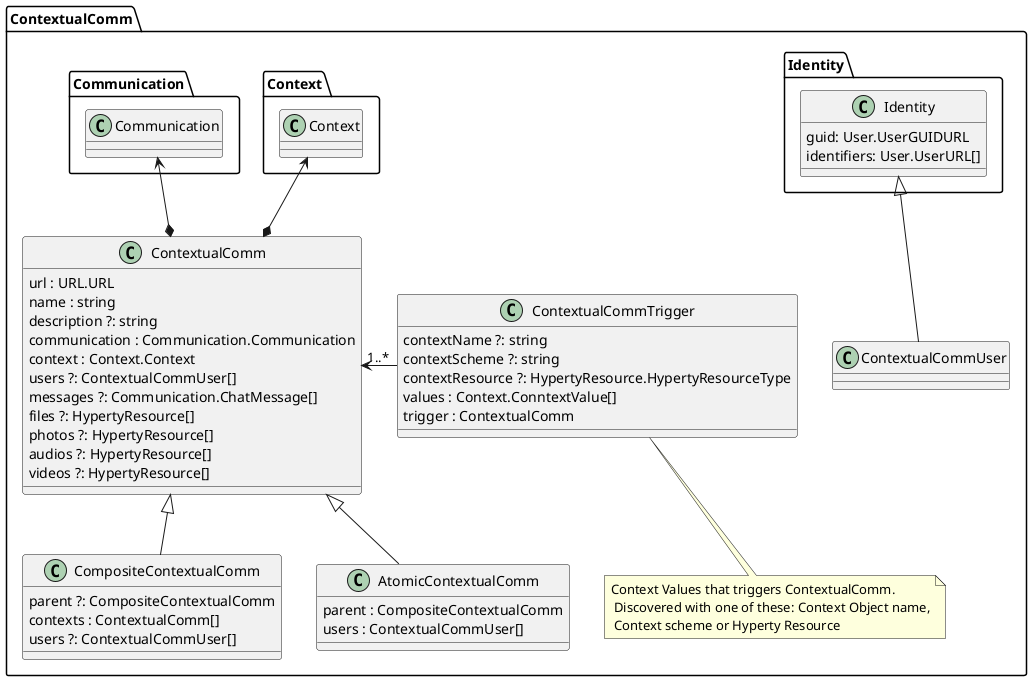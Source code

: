 @startuml "contextual-communication-design.png"

Package ContextualComm {

	class ContextualComm {
	url : URL.URL
	name : string
	description ?: string
	communication : Communication.Communication
	context : Context.Context
	users ?: ContextualCommUser[]
	messages ?: Communication.ChatMessage[]
	files ?: HypertyResource[]
	photos ?: HypertyResource[]
	audios ?: HypertyResource[]
	videos ?: HypertyResource[]
	}

	class ContextualCommTrigger {
	contextName ?: string
	contextScheme ?: string
	contextResource ?: HypertyResource.HypertyResourceType
	values : Context.ConntextValue[]
	trigger : ContextualComm
	}

	note bottom : Context Values that triggers ContextualComm.\n Discovered with one of these: Context Object name,\n Context scheme or Hyperty Resource

	class CompositeContextualComm {
	}

	class AtomicContextualComm {
	parent : CompositeContextualComm
	users : ContextualCommUser[]
	}

	class CompositeContextualComm {
	parent ?: CompositeContextualComm
	contexts : ContextualComm[]
	users ?: ContextualCommUser[]
	}

	class ContextualCommUser {
	}

	class Identity.Identity {
	 guid: User.UserGUIDURL
	 identifiers: User.UserURL[]
	}

 ContextualComm <---right-"1..*" ContextualCommTrigger

	ContextualComm *-up-> Context.Context

	ContextualComm *-up-> Communication.Communication

	ContextualCommUser -up-|> Identity.Identity

	CompositeContextualComm -up-|> ContextualComm

	AtomicContextualComm -up-|> ContextualComm
}

@enduml

